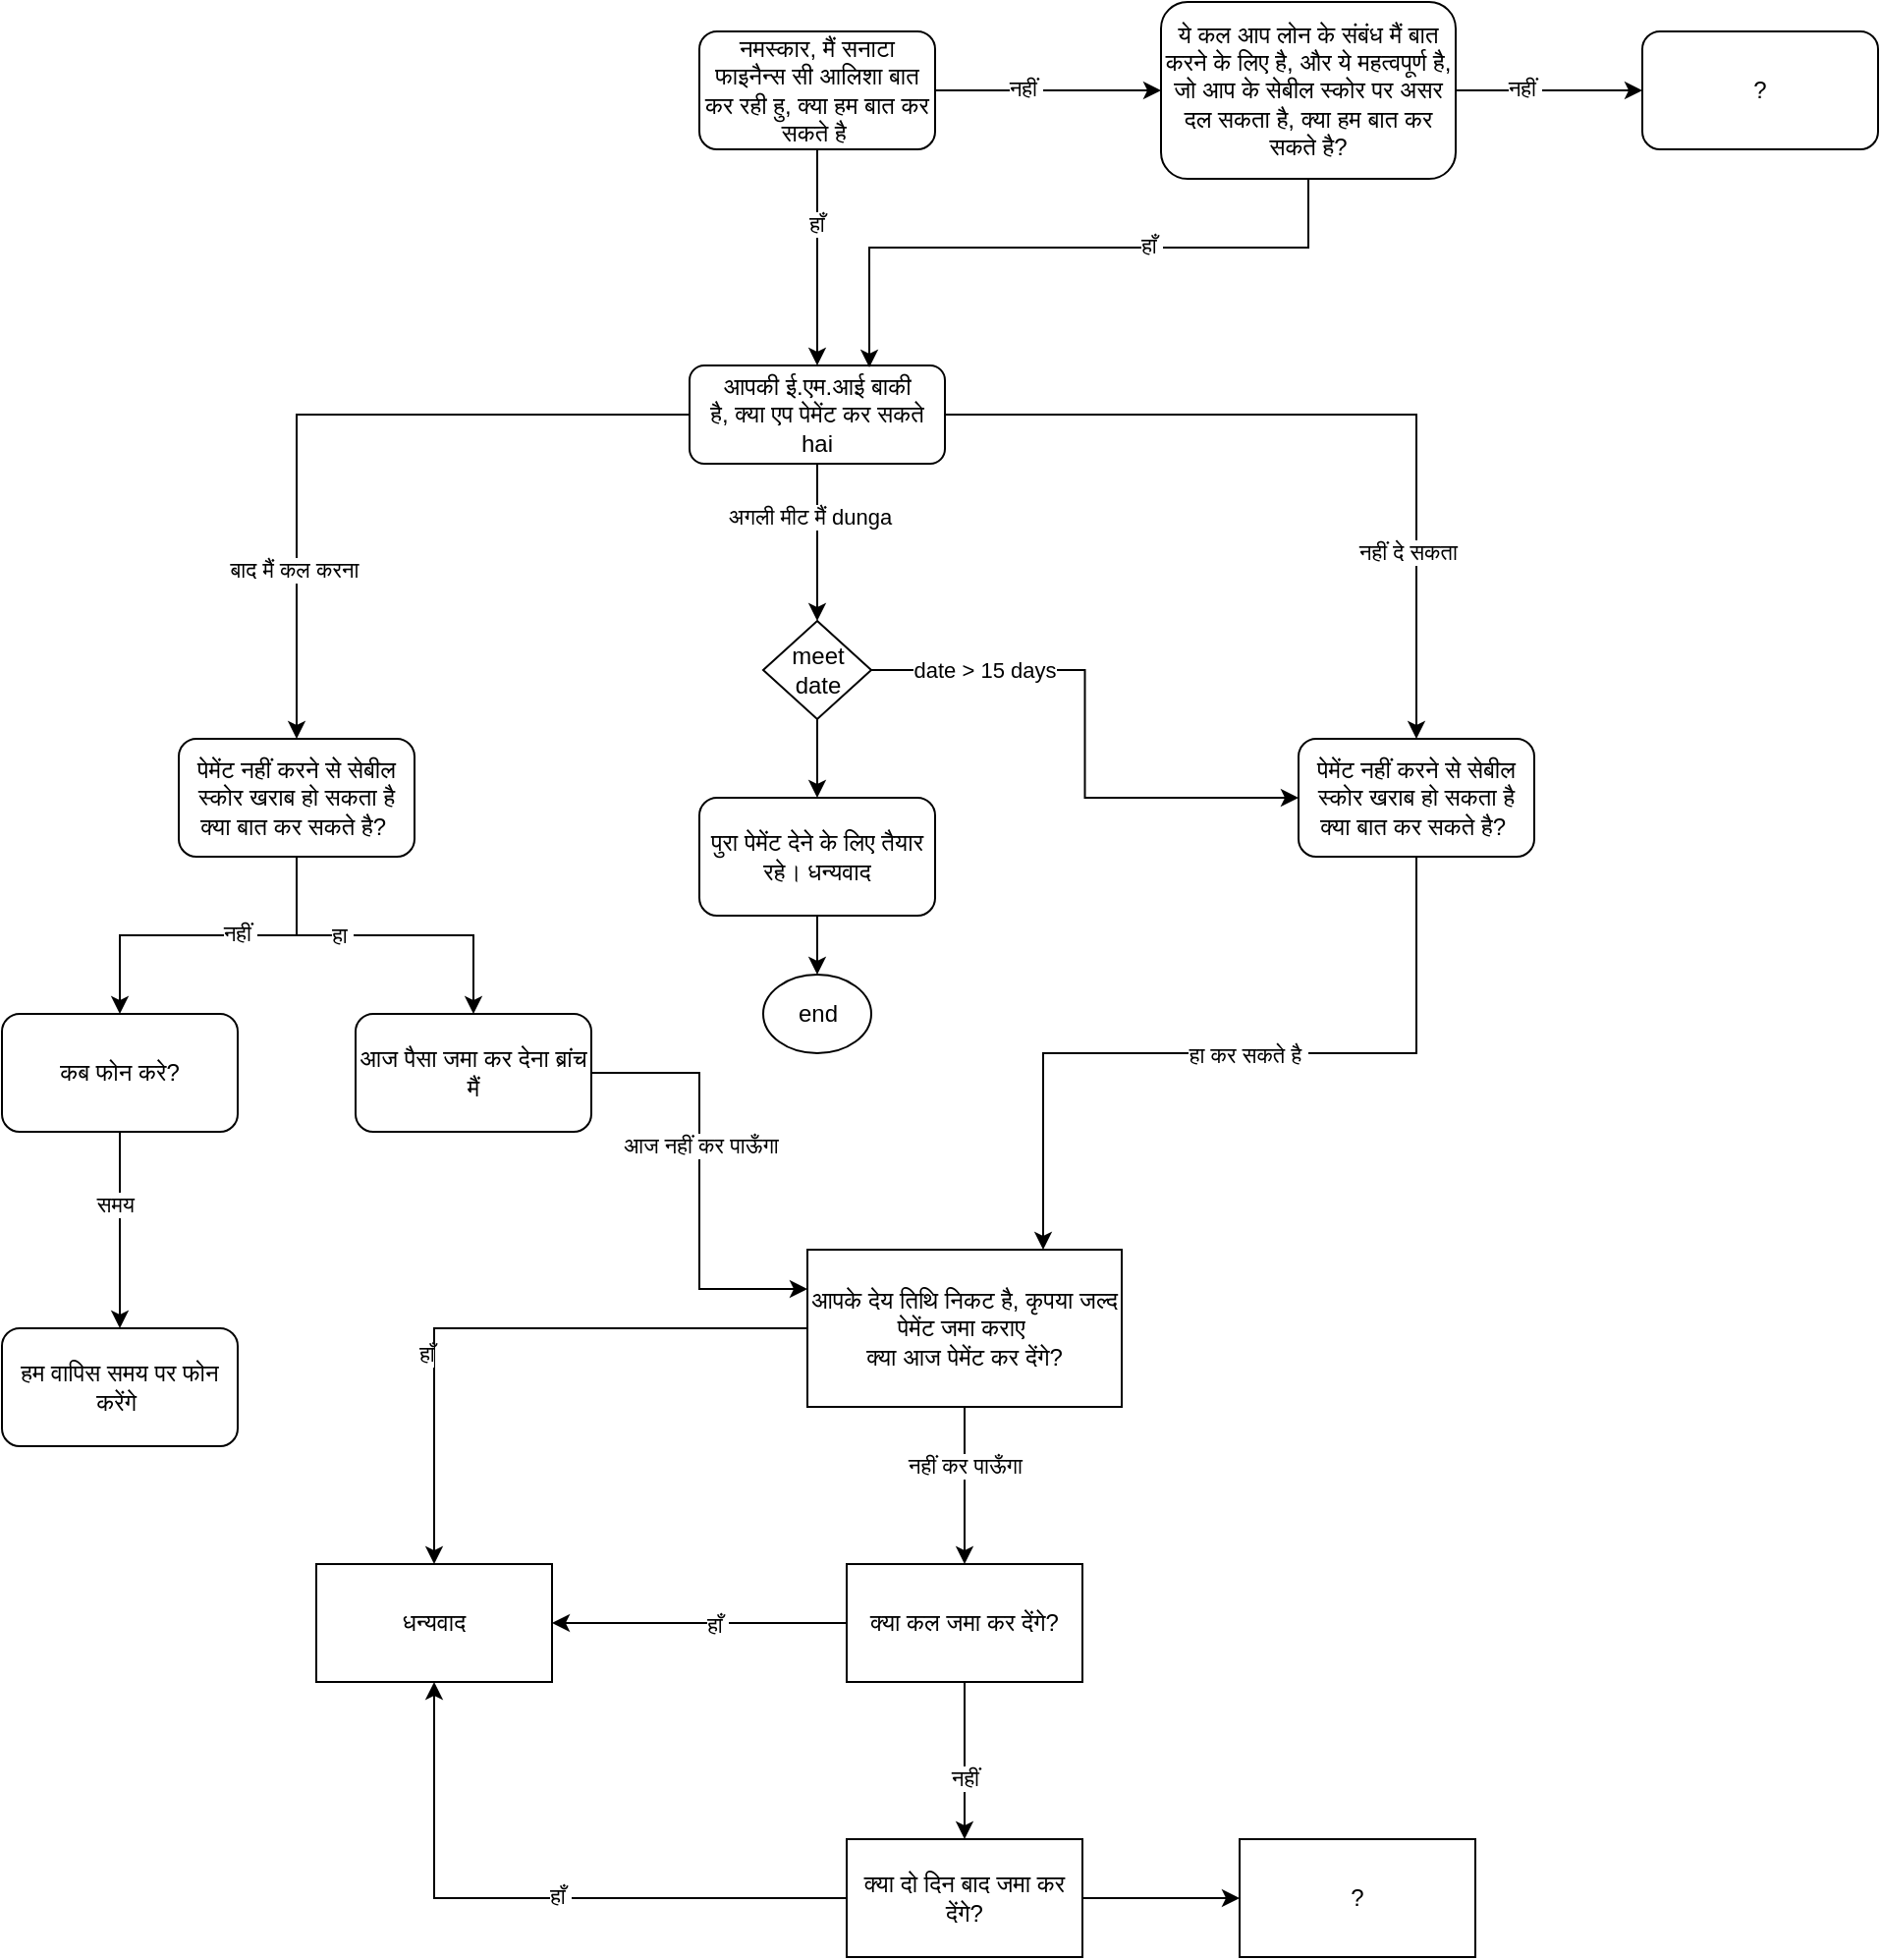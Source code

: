 <mxfile version="21.5.0" type="github">
  <diagram name="Page-1" id="A8u1cGYjJxs3ynTsOh-E">
    <mxGraphModel dx="2957" dy="1202" grid="1" gridSize="10" guides="1" tooltips="1" connect="1" arrows="1" fold="1" page="1" pageScale="1" pageWidth="850" pageHeight="1100" math="0" shadow="0">
      <root>
        <mxCell id="0" />
        <mxCell id="1" parent="0" />
        <mxCell id="ubHi6udfQPmIiIhLqrcd-3" value="" style="edgeStyle=orthogonalEdgeStyle;rounded=0;orthogonalLoop=1;jettySize=auto;html=1;" parent="1" source="ubHi6udfQPmIiIhLqrcd-1" target="ubHi6udfQPmIiIhLqrcd-2" edge="1">
          <mxGeometry relative="1" as="geometry" />
        </mxCell>
        <mxCell id="ubHi6udfQPmIiIhLqrcd-4" value="बाद मैं कल करना&amp;nbsp;" style="edgeLabel;html=1;align=center;verticalAlign=middle;resizable=0;points=[];" parent="ubHi6udfQPmIiIhLqrcd-3" vertex="1" connectable="0">
          <mxGeometry x="0.425" relative="1" as="geometry">
            <mxPoint y="19" as="offset" />
          </mxGeometry>
        </mxCell>
        <mxCell id="ubHi6udfQPmIiIhLqrcd-6" value="" style="edgeStyle=orthogonalEdgeStyle;rounded=0;orthogonalLoop=1;jettySize=auto;html=1;" parent="1" source="D9SxiUH87e-Rk3kENxuC-22" target="ubHi6udfQPmIiIhLqrcd-5" edge="1">
          <mxGeometry relative="1" as="geometry" />
        </mxCell>
        <mxCell id="ubHi6udfQPmIiIhLqrcd-9" value="" style="edgeStyle=orthogonalEdgeStyle;rounded=0;orthogonalLoop=1;jettySize=auto;html=1;" parent="1" source="ubHi6udfQPmIiIhLqrcd-1" target="ubHi6udfQPmIiIhLqrcd-8" edge="1">
          <mxGeometry relative="1" as="geometry" />
        </mxCell>
        <mxCell id="ubHi6udfQPmIiIhLqrcd-10" value="नहीं दे सकता&amp;nbsp;" style="edgeLabel;html=1;align=center;verticalAlign=middle;resizable=0;points=[];" parent="ubHi6udfQPmIiIhLqrcd-9" vertex="1" connectable="0">
          <mxGeometry x="0.529" y="-3" relative="1" as="geometry">
            <mxPoint as="offset" />
          </mxGeometry>
        </mxCell>
        <mxCell id="ubHi6udfQPmIiIhLqrcd-1" value="आपकी ई.एम.आई बाकी&lt;br&gt;है, क्या एप पेमेंट कर सकते&lt;br&gt;hai" style="rounded=1;whiteSpace=wrap;html=1;" parent="1" vertex="1">
          <mxGeometry x="320" y="260" width="130" height="50" as="geometry" />
        </mxCell>
        <mxCell id="ubHi6udfQPmIiIhLqrcd-13" value="" style="edgeStyle=orthogonalEdgeStyle;rounded=0;orthogonalLoop=1;jettySize=auto;html=1;" parent="1" source="ubHi6udfQPmIiIhLqrcd-2" target="ubHi6udfQPmIiIhLqrcd-12" edge="1">
          <mxGeometry relative="1" as="geometry" />
        </mxCell>
        <mxCell id="ubHi6udfQPmIiIhLqrcd-14" value="हा&amp;nbsp;" style="edgeLabel;html=1;align=center;verticalAlign=middle;resizable=0;points=[];" parent="ubHi6udfQPmIiIhLqrcd-13" vertex="1" connectable="0">
          <mxGeometry x="-0.265" relative="1" as="geometry">
            <mxPoint as="offset" />
          </mxGeometry>
        </mxCell>
        <mxCell id="ubHi6udfQPmIiIhLqrcd-16" value="" style="edgeStyle=orthogonalEdgeStyle;rounded=0;orthogonalLoop=1;jettySize=auto;html=1;" parent="1" source="ubHi6udfQPmIiIhLqrcd-2" target="ubHi6udfQPmIiIhLqrcd-15" edge="1">
          <mxGeometry relative="1" as="geometry" />
        </mxCell>
        <mxCell id="ubHi6udfQPmIiIhLqrcd-17" value="नहीं&amp;nbsp;" style="edgeLabel;html=1;align=center;verticalAlign=middle;resizable=0;points=[];" parent="ubHi6udfQPmIiIhLqrcd-16" vertex="1" connectable="0">
          <mxGeometry x="-0.189" y="-1" relative="1" as="geometry">
            <mxPoint as="offset" />
          </mxGeometry>
        </mxCell>
        <mxCell id="ubHi6udfQPmIiIhLqrcd-2" value="पेमेंट नहीं करने से सेबील स्कोर खराब हो सकता है&lt;br&gt;क्या बात कर सकते है?&amp;nbsp;" style="whiteSpace=wrap;html=1;rounded=1;" parent="1" vertex="1">
          <mxGeometry x="60" y="450" width="120" height="60" as="geometry" />
        </mxCell>
        <mxCell id="D9SxiUH87e-Rk3kENxuC-10" value="" style="edgeStyle=orthogonalEdgeStyle;rounded=0;orthogonalLoop=1;jettySize=auto;html=1;" edge="1" parent="1" source="ubHi6udfQPmIiIhLqrcd-5" target="D9SxiUH87e-Rk3kENxuC-9">
          <mxGeometry relative="1" as="geometry" />
        </mxCell>
        <mxCell id="ubHi6udfQPmIiIhLqrcd-5" value="पुरा पेमेंट देने के लिए तैयार रहे। धन्यवाद" style="whiteSpace=wrap;html=1;rounded=1;" parent="1" vertex="1">
          <mxGeometry x="325" y="480" width="120" height="60" as="geometry" />
        </mxCell>
        <mxCell id="D9SxiUH87e-Rk3kENxuC-19" style="edgeStyle=orthogonalEdgeStyle;rounded=0;orthogonalLoop=1;jettySize=auto;html=1;entryX=0.75;entryY=0;entryDx=0;entryDy=0;exitX=0.5;exitY=1;exitDx=0;exitDy=0;" edge="1" parent="1" source="ubHi6udfQPmIiIhLqrcd-8" target="D9SxiUH87e-Rk3kENxuC-2">
          <mxGeometry relative="1" as="geometry" />
        </mxCell>
        <mxCell id="D9SxiUH87e-Rk3kENxuC-21" value="हा कर सकते है&amp;nbsp;" style="edgeLabel;html=1;align=center;verticalAlign=middle;resizable=0;points=[];" vertex="1" connectable="0" parent="D9SxiUH87e-Rk3kENxuC-19">
          <mxGeometry x="-0.046" y="1" relative="1" as="geometry">
            <mxPoint as="offset" />
          </mxGeometry>
        </mxCell>
        <mxCell id="ubHi6udfQPmIiIhLqrcd-8" value="&lt;span style=&quot;font-family: Helvetica; font-size: 12px; font-style: normal; font-variant-ligatures: normal; font-variant-caps: normal; font-weight: 400; letter-spacing: normal; orphans: 2; text-align: center; text-indent: 0px; text-transform: none; widows: 2; word-spacing: 0px; -webkit-text-stroke-width: 0px; text-decoration-thickness: initial; text-decoration-style: initial; text-decoration-color: initial; float: none; display: inline !important;&quot;&gt;पेमेंट नहीं करने से सेबील स्कोर खराब हो सकता है&lt;/span&gt;&lt;br style=&quot;border-color: var(--border-color); font-family: Helvetica; font-size: 12px; font-style: normal; font-variant-ligatures: normal; font-variant-caps: normal; font-weight: 400; letter-spacing: normal; orphans: 2; text-align: center; text-indent: 0px; text-transform: none; widows: 2; word-spacing: 0px; -webkit-text-stroke-width: 0px; text-decoration-thickness: initial; text-decoration-style: initial; text-decoration-color: initial;&quot;&gt;&lt;span style=&quot;font-family: Helvetica; font-size: 12px; font-style: normal; font-variant-ligatures: normal; font-variant-caps: normal; font-weight: 400; letter-spacing: normal; orphans: 2; text-align: center; text-indent: 0px; text-transform: none; widows: 2; word-spacing: 0px; -webkit-text-stroke-width: 0px; text-decoration-thickness: initial; text-decoration-style: initial; text-decoration-color: initial; float: none; display: inline !important;&quot;&gt;क्या बात कर सकते है?&amp;nbsp;&lt;/span&gt;" style="whiteSpace=wrap;html=1;rounded=1;labelBackgroundColor=none;fontColor=default;" parent="1" vertex="1">
          <mxGeometry x="630" y="450" width="120" height="60" as="geometry" />
        </mxCell>
        <mxCell id="D9SxiUH87e-Rk3kENxuC-17" style="edgeStyle=orthogonalEdgeStyle;rounded=0;orthogonalLoop=1;jettySize=auto;html=1;entryX=0;entryY=0.25;entryDx=0;entryDy=0;" edge="1" parent="1" source="ubHi6udfQPmIiIhLqrcd-12" target="D9SxiUH87e-Rk3kENxuC-2">
          <mxGeometry relative="1" as="geometry" />
        </mxCell>
        <mxCell id="D9SxiUH87e-Rk3kENxuC-18" value="आज नहीं कर पाऊँगा&amp;nbsp;" style="edgeLabel;html=1;align=center;verticalAlign=middle;resizable=0;points=[];" vertex="1" connectable="0" parent="D9SxiUH87e-Rk3kENxuC-17">
          <mxGeometry x="-0.169" y="2" relative="1" as="geometry">
            <mxPoint as="offset" />
          </mxGeometry>
        </mxCell>
        <mxCell id="ubHi6udfQPmIiIhLqrcd-12" value="आज पैसा जमा कर देना ब्रांच मैं" style="whiteSpace=wrap;html=1;rounded=1;" parent="1" vertex="1">
          <mxGeometry x="150" y="590" width="120" height="60" as="geometry" />
        </mxCell>
        <mxCell id="D9SxiUH87e-Rk3kENxuC-45" value="" style="edgeStyle=orthogonalEdgeStyle;rounded=0;orthogonalLoop=1;jettySize=auto;html=1;" edge="1" parent="1" source="ubHi6udfQPmIiIhLqrcd-15" target="D9SxiUH87e-Rk3kENxuC-44">
          <mxGeometry relative="1" as="geometry" />
        </mxCell>
        <mxCell id="D9SxiUH87e-Rk3kENxuC-46" value="समय&amp;nbsp;" style="edgeLabel;html=1;align=center;verticalAlign=middle;resizable=0;points=[];" vertex="1" connectable="0" parent="D9SxiUH87e-Rk3kENxuC-45">
          <mxGeometry x="-0.26" y="-1" relative="1" as="geometry">
            <mxPoint as="offset" />
          </mxGeometry>
        </mxCell>
        <mxCell id="ubHi6udfQPmIiIhLqrcd-15" value="कब फोन करे?" style="whiteSpace=wrap;html=1;rounded=1;" parent="1" vertex="1">
          <mxGeometry x="-30" y="590" width="120" height="60" as="geometry" />
        </mxCell>
        <mxCell id="D9SxiUH87e-Rk3kENxuC-4" value="" style="edgeStyle=orthogonalEdgeStyle;rounded=0;orthogonalLoop=1;jettySize=auto;html=1;" edge="1" parent="1" source="D9SxiUH87e-Rk3kENxuC-2" target="D9SxiUH87e-Rk3kENxuC-3">
          <mxGeometry relative="1" as="geometry" />
        </mxCell>
        <mxCell id="D9SxiUH87e-Rk3kENxuC-5" value="हाँ" style="edgeLabel;html=1;align=center;verticalAlign=middle;resizable=0;points=[];" vertex="1" connectable="0" parent="D9SxiUH87e-Rk3kENxuC-4">
          <mxGeometry x="0.305" y="-4" relative="1" as="geometry">
            <mxPoint as="offset" />
          </mxGeometry>
        </mxCell>
        <mxCell id="D9SxiUH87e-Rk3kENxuC-7" value="" style="edgeStyle=orthogonalEdgeStyle;rounded=0;orthogonalLoop=1;jettySize=auto;html=1;" edge="1" parent="1" source="D9SxiUH87e-Rk3kENxuC-2" target="D9SxiUH87e-Rk3kENxuC-6">
          <mxGeometry relative="1" as="geometry" />
        </mxCell>
        <mxCell id="D9SxiUH87e-Rk3kENxuC-8" value="नहीं कर पाऊँगा" style="edgeLabel;html=1;align=center;verticalAlign=middle;resizable=0;points=[];" vertex="1" connectable="0" parent="D9SxiUH87e-Rk3kENxuC-7">
          <mxGeometry x="-0.253" relative="1" as="geometry">
            <mxPoint as="offset" />
          </mxGeometry>
        </mxCell>
        <mxCell id="D9SxiUH87e-Rk3kENxuC-2" value="आपके देय तिथि निकट है, कृपया जल्द पेमेंट जमा कराए&amp;nbsp;&lt;br&gt;क्या आज पेमेंट कर देंगे?" style="whiteSpace=wrap;html=1;" vertex="1" parent="1">
          <mxGeometry x="380" y="710" width="160" height="80" as="geometry" />
        </mxCell>
        <mxCell id="D9SxiUH87e-Rk3kENxuC-3" value="धन्यवाद" style="whiteSpace=wrap;html=1;" vertex="1" parent="1">
          <mxGeometry x="130" y="870" width="120" height="60" as="geometry" />
        </mxCell>
        <mxCell id="D9SxiUH87e-Rk3kENxuC-11" style="edgeStyle=orthogonalEdgeStyle;rounded=0;orthogonalLoop=1;jettySize=auto;html=1;entryX=1;entryY=0.5;entryDx=0;entryDy=0;" edge="1" parent="1" source="D9SxiUH87e-Rk3kENxuC-6" target="D9SxiUH87e-Rk3kENxuC-3">
          <mxGeometry relative="1" as="geometry" />
        </mxCell>
        <mxCell id="D9SxiUH87e-Rk3kENxuC-12" value="हाँ&amp;nbsp;" style="edgeLabel;html=1;align=center;verticalAlign=middle;resizable=0;points=[];" vertex="1" connectable="0" parent="D9SxiUH87e-Rk3kENxuC-11">
          <mxGeometry x="-0.12" y="1" relative="1" as="geometry">
            <mxPoint as="offset" />
          </mxGeometry>
        </mxCell>
        <mxCell id="D9SxiUH87e-Rk3kENxuC-14" value="" style="edgeStyle=orthogonalEdgeStyle;rounded=0;orthogonalLoop=1;jettySize=auto;html=1;" edge="1" parent="1" source="D9SxiUH87e-Rk3kENxuC-6" target="D9SxiUH87e-Rk3kENxuC-13">
          <mxGeometry relative="1" as="geometry" />
        </mxCell>
        <mxCell id="D9SxiUH87e-Rk3kENxuC-20" value="नहीं" style="edgeLabel;html=1;align=center;verticalAlign=middle;resizable=0;points=[];" vertex="1" connectable="0" parent="D9SxiUH87e-Rk3kENxuC-14">
          <mxGeometry x="0.216" relative="1" as="geometry">
            <mxPoint as="offset" />
          </mxGeometry>
        </mxCell>
        <mxCell id="D9SxiUH87e-Rk3kENxuC-6" value="क्या कल जमा कर देंगे?&lt;br&gt;" style="whiteSpace=wrap;html=1;" vertex="1" parent="1">
          <mxGeometry x="400" y="870" width="120" height="60" as="geometry" />
        </mxCell>
        <mxCell id="D9SxiUH87e-Rk3kENxuC-9" value="end" style="ellipse;whiteSpace=wrap;html=1;rounded=1;" vertex="1" parent="1">
          <mxGeometry x="357.5" y="570" width="55" height="40" as="geometry" />
        </mxCell>
        <mxCell id="D9SxiUH87e-Rk3kENxuC-15" style="edgeStyle=orthogonalEdgeStyle;rounded=0;orthogonalLoop=1;jettySize=auto;html=1;entryX=0.5;entryY=1;entryDx=0;entryDy=0;" edge="1" parent="1" source="D9SxiUH87e-Rk3kENxuC-13" target="D9SxiUH87e-Rk3kENxuC-3">
          <mxGeometry relative="1" as="geometry" />
        </mxCell>
        <mxCell id="D9SxiUH87e-Rk3kENxuC-16" value="हाँ&amp;nbsp;" style="edgeLabel;html=1;align=center;verticalAlign=middle;resizable=0;points=[];" vertex="1" connectable="0" parent="D9SxiUH87e-Rk3kENxuC-15">
          <mxGeometry x="-0.087" y="-1" relative="1" as="geometry">
            <mxPoint as="offset" />
          </mxGeometry>
        </mxCell>
        <mxCell id="D9SxiUH87e-Rk3kENxuC-43" value="" style="edgeStyle=orthogonalEdgeStyle;rounded=0;orthogonalLoop=1;jettySize=auto;html=1;" edge="1" parent="1" source="D9SxiUH87e-Rk3kENxuC-13" target="D9SxiUH87e-Rk3kENxuC-42">
          <mxGeometry relative="1" as="geometry" />
        </mxCell>
        <mxCell id="D9SxiUH87e-Rk3kENxuC-13" value="क्या दो दिन बाद जमा कर देंगे?" style="whiteSpace=wrap;html=1;" vertex="1" parent="1">
          <mxGeometry x="400" y="1010" width="120" height="60" as="geometry" />
        </mxCell>
        <mxCell id="D9SxiUH87e-Rk3kENxuC-23" value="" style="edgeStyle=orthogonalEdgeStyle;rounded=0;orthogonalLoop=1;jettySize=auto;html=1;" edge="1" parent="1" source="ubHi6udfQPmIiIhLqrcd-1" target="D9SxiUH87e-Rk3kENxuC-22">
          <mxGeometry relative="1" as="geometry">
            <mxPoint x="385" y="330" as="sourcePoint" />
            <mxPoint x="385" y="450" as="targetPoint" />
          </mxGeometry>
        </mxCell>
        <mxCell id="D9SxiUH87e-Rk3kENxuC-24" value="अगली मीट मैं dunga" style="edgeLabel;html=1;align=center;verticalAlign=middle;resizable=0;points=[];" vertex="1" connectable="0" parent="D9SxiUH87e-Rk3kENxuC-23">
          <mxGeometry x="-0.327" y="-4" relative="1" as="geometry">
            <mxPoint as="offset" />
          </mxGeometry>
        </mxCell>
        <mxCell id="D9SxiUH87e-Rk3kENxuC-25" style="edgeStyle=orthogonalEdgeStyle;rounded=0;orthogonalLoop=1;jettySize=auto;html=1;entryX=0;entryY=0.5;entryDx=0;entryDy=0;" edge="1" parent="1" source="D9SxiUH87e-Rk3kENxuC-22" target="ubHi6udfQPmIiIhLqrcd-8">
          <mxGeometry relative="1" as="geometry" />
        </mxCell>
        <mxCell id="D9SxiUH87e-Rk3kENxuC-26" value="date &amp;gt; 15 days" style="edgeLabel;html=1;align=center;verticalAlign=middle;resizable=0;points=[];" vertex="1" connectable="0" parent="D9SxiUH87e-Rk3kENxuC-25">
          <mxGeometry x="-0.338" y="3" relative="1" as="geometry">
            <mxPoint x="-36" y="3" as="offset" />
          </mxGeometry>
        </mxCell>
        <mxCell id="D9SxiUH87e-Rk3kENxuC-22" value="meet&lt;br&gt;date" style="rhombus;whiteSpace=wrap;html=1;" vertex="1" parent="1">
          <mxGeometry x="357.5" y="390" width="55" height="50" as="geometry" />
        </mxCell>
        <mxCell id="D9SxiUH87e-Rk3kENxuC-29" value="" style="edgeStyle=orthogonalEdgeStyle;rounded=0;orthogonalLoop=1;jettySize=auto;html=1;" edge="1" parent="1" source="D9SxiUH87e-Rk3kENxuC-27" target="ubHi6udfQPmIiIhLqrcd-1">
          <mxGeometry relative="1" as="geometry" />
        </mxCell>
        <mxCell id="D9SxiUH87e-Rk3kENxuC-30" value="हाँ&amp;nbsp;" style="edgeLabel;html=1;align=center;verticalAlign=middle;resizable=0;points=[];" vertex="1" connectable="0" parent="D9SxiUH87e-Rk3kENxuC-29">
          <mxGeometry x="-0.312" y="1" relative="1" as="geometry">
            <mxPoint as="offset" />
          </mxGeometry>
        </mxCell>
        <mxCell id="D9SxiUH87e-Rk3kENxuC-34" value="" style="edgeStyle=orthogonalEdgeStyle;rounded=0;orthogonalLoop=1;jettySize=auto;html=1;" edge="1" parent="1" source="D9SxiUH87e-Rk3kENxuC-27" target="D9SxiUH87e-Rk3kENxuC-31">
          <mxGeometry relative="1" as="geometry" />
        </mxCell>
        <mxCell id="D9SxiUH87e-Rk3kENxuC-35" value="नहीं&amp;nbsp;" style="edgeLabel;html=1;align=center;verticalAlign=middle;resizable=0;points=[];" vertex="1" connectable="0" parent="D9SxiUH87e-Rk3kENxuC-34">
          <mxGeometry x="-0.203" y="1" relative="1" as="geometry">
            <mxPoint as="offset" />
          </mxGeometry>
        </mxCell>
        <mxCell id="D9SxiUH87e-Rk3kENxuC-27" value="नमस्कार, मैं सनाटा फाइनैन्स सी आलिशा बात कर रही हु, क्या हम बात कर सकते है&amp;nbsp;" style="whiteSpace=wrap;html=1;rounded=1;" vertex="1" parent="1">
          <mxGeometry x="325" y="90" width="120" height="60" as="geometry" />
        </mxCell>
        <mxCell id="D9SxiUH87e-Rk3kENxuC-36" style="edgeStyle=orthogonalEdgeStyle;rounded=0;orthogonalLoop=1;jettySize=auto;html=1;entryX=0.704;entryY=0.02;entryDx=0;entryDy=0;entryPerimeter=0;" edge="1" parent="1" source="D9SxiUH87e-Rk3kENxuC-31" target="ubHi6udfQPmIiIhLqrcd-1">
          <mxGeometry relative="1" as="geometry">
            <Array as="points">
              <mxPoint x="635" y="200" />
              <mxPoint x="411" y="200" />
            </Array>
          </mxGeometry>
        </mxCell>
        <mxCell id="D9SxiUH87e-Rk3kENxuC-37" value="हाँ&amp;nbsp;" style="edgeLabel;html=1;align=center;verticalAlign=middle;resizable=0;points=[];" vertex="1" connectable="0" parent="D9SxiUH87e-Rk3kENxuC-36">
          <mxGeometry x="-0.276" y="-1" relative="1" as="geometry">
            <mxPoint as="offset" />
          </mxGeometry>
        </mxCell>
        <mxCell id="D9SxiUH87e-Rk3kENxuC-40" value="" style="edgeStyle=orthogonalEdgeStyle;rounded=0;orthogonalLoop=1;jettySize=auto;html=1;" edge="1" parent="1" source="D9SxiUH87e-Rk3kENxuC-31" target="D9SxiUH87e-Rk3kENxuC-39">
          <mxGeometry relative="1" as="geometry" />
        </mxCell>
        <mxCell id="D9SxiUH87e-Rk3kENxuC-41" value="नहीं&amp;nbsp;" style="edgeLabel;html=1;align=center;verticalAlign=middle;resizable=0;points=[];" vertex="1" connectable="0" parent="D9SxiUH87e-Rk3kENxuC-40">
          <mxGeometry x="-0.273" y="1" relative="1" as="geometry">
            <mxPoint as="offset" />
          </mxGeometry>
        </mxCell>
        <mxCell id="D9SxiUH87e-Rk3kENxuC-31" value="ये कल आप लोन के संबंध मैं बात करने के लिए है, और ये महत्वपूर्ण है, जो आप के सेबील स्कोर पर असर दल सकता है, क्या हम बात कर सकते है?&lt;br&gt;" style="whiteSpace=wrap;html=1;rounded=1;" vertex="1" parent="1">
          <mxGeometry x="560" y="75" width="150" height="90" as="geometry" />
        </mxCell>
        <mxCell id="D9SxiUH87e-Rk3kENxuC-39" value="?" style="whiteSpace=wrap;html=1;rounded=1;" vertex="1" parent="1">
          <mxGeometry x="805" y="90" width="120" height="60" as="geometry" />
        </mxCell>
        <mxCell id="D9SxiUH87e-Rk3kENxuC-42" value="?" style="whiteSpace=wrap;html=1;" vertex="1" parent="1">
          <mxGeometry x="600" y="1010" width="120" height="60" as="geometry" />
        </mxCell>
        <mxCell id="D9SxiUH87e-Rk3kENxuC-44" value="हम वापिस समय पर फोन करेंगे&amp;nbsp;" style="whiteSpace=wrap;html=1;rounded=1;" vertex="1" parent="1">
          <mxGeometry x="-30" y="750" width="120" height="60" as="geometry" />
        </mxCell>
      </root>
    </mxGraphModel>
  </diagram>
</mxfile>
